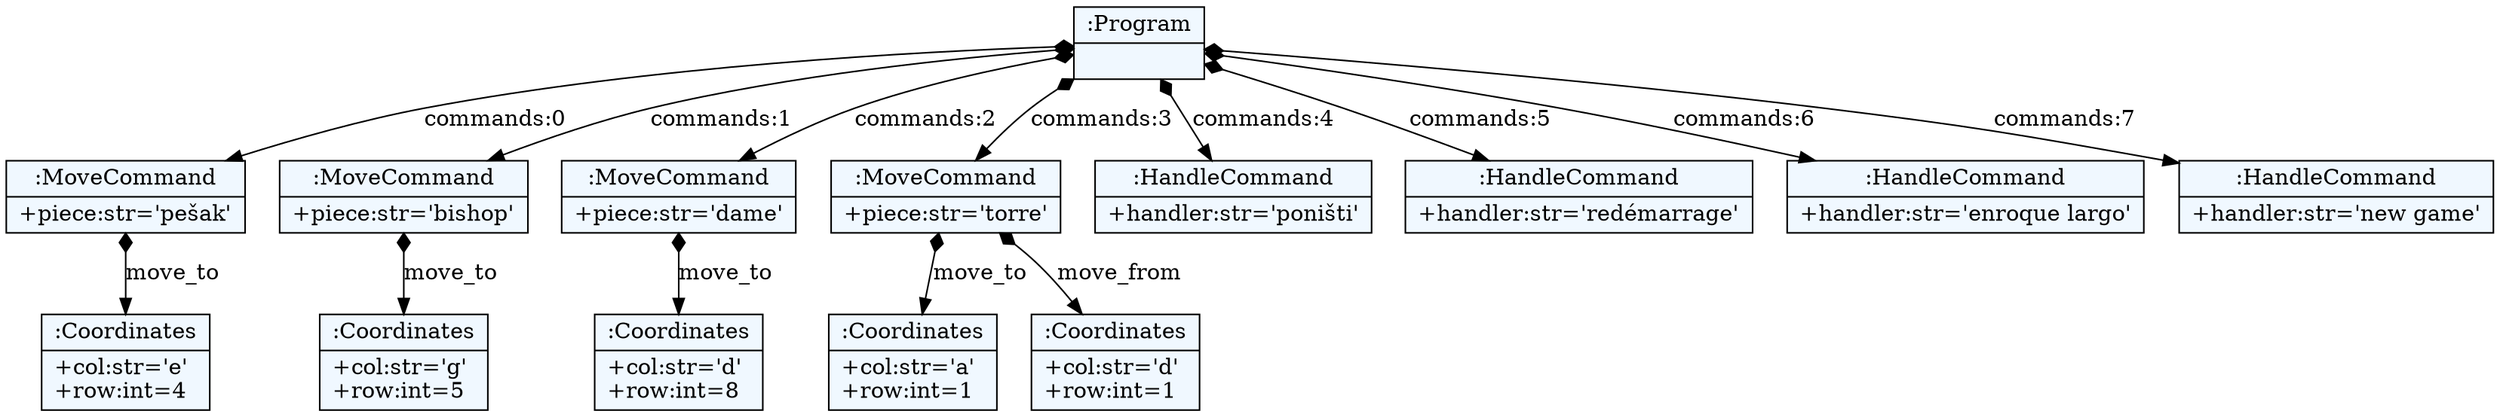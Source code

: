 
    digraph textX {
    fontname = "Bitstream Vera Sans"
    fontsize = 8
    node[
        shape=record,
        style=filled,
        fillcolor=aliceblue
    ]
    nodesep = 0.3
    edge[dir=black,arrowtail=empty]


2590448098952 -> 2590448305224 [label="commands:0" arrowtail=diamond dir=both]
2590448305224 -> 2590448305480 [label="move_to" arrowtail=diamond dir=both]
2590448305480[label="{:Coordinates|+col:str='e'\l+row:int=4\l}"]
2590448305224[label="{:MoveCommand|+piece:str='pešak'\l}"]
2590448098952 -> 2590448305352 [label="commands:1" arrowtail=diamond dir=both]
2590448305352 -> 2590448305608 [label="move_to" arrowtail=diamond dir=both]
2590448305608[label="{:Coordinates|+col:str='g'\l+row:int=5\l}"]
2590448305352[label="{:MoveCommand|+piece:str='bishop'\l}"]
2590448098952 -> 2590448305416 [label="commands:2" arrowtail=diamond dir=both]
2590448305416 -> 2590448305736 [label="move_to" arrowtail=diamond dir=both]
2590448305736[label="{:Coordinates|+col:str='d'\l+row:int=8\l}"]
2590448305416[label="{:MoveCommand|+piece:str='dame'\l}"]
2590448098952 -> 2590448305544 [label="commands:3" arrowtail=diamond dir=both]
2590448305544 -> 2590448305864 [label="move_to" arrowtail=diamond dir=both]
2590448305864[label="{:Coordinates|+col:str='a'\l+row:int=1\l}"]
2590448305544 -> 2590448305800 [label="move_from" arrowtail=diamond dir=both]
2590448305800[label="{:Coordinates|+col:str='d'\l+row:int=1\l}"]
2590448305544[label="{:MoveCommand|+piece:str='torre'\l}"]
2590448098952 -> 2590448305672 [label="commands:4" arrowtail=diamond dir=both]
2590448305672[label="{:HandleCommand|+handler:str='poništi'\l}"]
2590448098952 -> 2590448306056 [label="commands:5" arrowtail=diamond dir=both]
2590448306056[label="{:HandleCommand|+handler:str='redémarrage'\l}"]
2590448098952 -> 2590448305992 [label="commands:6" arrowtail=diamond dir=both]
2590448305992[label="{:HandleCommand|+handler:str='enroque largo'\l}"]
2590448098952 -> 2590448306184 [label="commands:7" arrowtail=diamond dir=both]
2590448306184[label="{:HandleCommand|+handler:str='new game'\l}"]
2590448098952[label="{:Program|}"]

}
